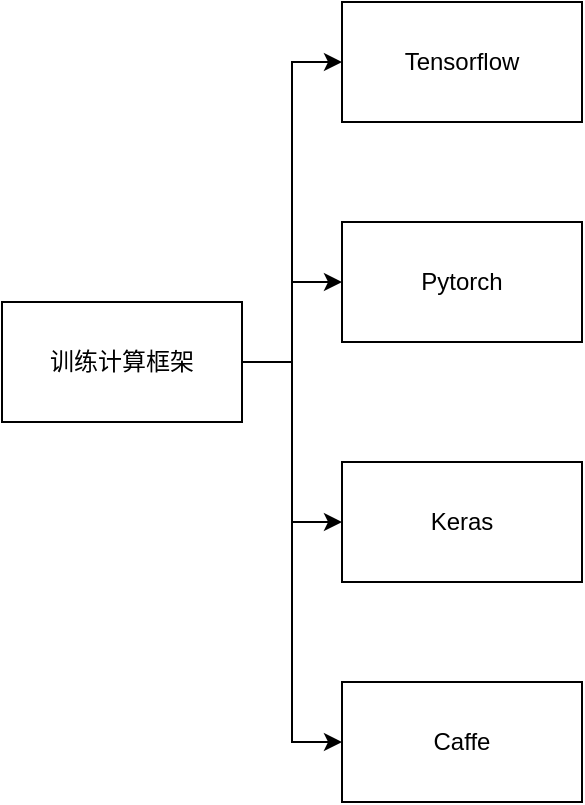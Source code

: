 <mxfile version="24.5.3" type="github">
  <diagram name="第 1 页" id="91wEzUKEambz2Gt2H2N4">
    <mxGraphModel dx="1455" dy="1074" grid="1" gridSize="10" guides="1" tooltips="1" connect="1" arrows="1" fold="1" page="1" pageScale="1" pageWidth="827" pageHeight="1169" math="0" shadow="0">
      <root>
        <mxCell id="0" />
        <mxCell id="1" parent="0" />
        <mxCell id="tBVclExGyR20wmYQ7qHH-13" style="edgeStyle=orthogonalEdgeStyle;rounded=0;orthogonalLoop=1;jettySize=auto;html=1;entryX=0;entryY=0.5;entryDx=0;entryDy=0;" edge="1" parent="1" source="tBVclExGyR20wmYQ7qHH-1" target="tBVclExGyR20wmYQ7qHH-2">
          <mxGeometry relative="1" as="geometry" />
        </mxCell>
        <mxCell id="tBVclExGyR20wmYQ7qHH-14" style="edgeStyle=orthogonalEdgeStyle;rounded=0;orthogonalLoop=1;jettySize=auto;html=1;entryX=0;entryY=0.5;entryDx=0;entryDy=0;" edge="1" parent="1" source="tBVclExGyR20wmYQ7qHH-1" target="tBVclExGyR20wmYQ7qHH-8">
          <mxGeometry relative="1" as="geometry" />
        </mxCell>
        <mxCell id="tBVclExGyR20wmYQ7qHH-15" style="edgeStyle=orthogonalEdgeStyle;rounded=0;orthogonalLoop=1;jettySize=auto;html=1;entryX=0;entryY=0.5;entryDx=0;entryDy=0;" edge="1" parent="1" source="tBVclExGyR20wmYQ7qHH-1" target="tBVclExGyR20wmYQ7qHH-6">
          <mxGeometry relative="1" as="geometry" />
        </mxCell>
        <mxCell id="tBVclExGyR20wmYQ7qHH-16" style="edgeStyle=orthogonalEdgeStyle;rounded=0;orthogonalLoop=1;jettySize=auto;html=1;entryX=0;entryY=0.5;entryDx=0;entryDy=0;" edge="1" parent="1" source="tBVclExGyR20wmYQ7qHH-1" target="tBVclExGyR20wmYQ7qHH-3">
          <mxGeometry relative="1" as="geometry" />
        </mxCell>
        <mxCell id="tBVclExGyR20wmYQ7qHH-1" value="训练计算框架" style="rounded=0;whiteSpace=wrap;html=1;" vertex="1" parent="1">
          <mxGeometry x="130" y="260" width="120" height="60" as="geometry" />
        </mxCell>
        <mxCell id="tBVclExGyR20wmYQ7qHH-2" value="Pytorch" style="rounded=0;whiteSpace=wrap;html=1;" vertex="1" parent="1">
          <mxGeometry x="300" y="220" width="120" height="60" as="geometry" />
        </mxCell>
        <mxCell id="tBVclExGyR20wmYQ7qHH-3" value="Caffe" style="rounded=0;whiteSpace=wrap;html=1;" vertex="1" parent="1">
          <mxGeometry x="300" y="450" width="120" height="60" as="geometry" />
        </mxCell>
        <mxCell id="tBVclExGyR20wmYQ7qHH-6" value="Keras" style="rounded=0;whiteSpace=wrap;html=1;" vertex="1" parent="1">
          <mxGeometry x="300" y="340" width="120" height="60" as="geometry" />
        </mxCell>
        <mxCell id="tBVclExGyR20wmYQ7qHH-8" value="Tensorflow" style="rounded=0;whiteSpace=wrap;html=1;" vertex="1" parent="1">
          <mxGeometry x="300" y="110" width="120" height="60" as="geometry" />
        </mxCell>
      </root>
    </mxGraphModel>
  </diagram>
</mxfile>
